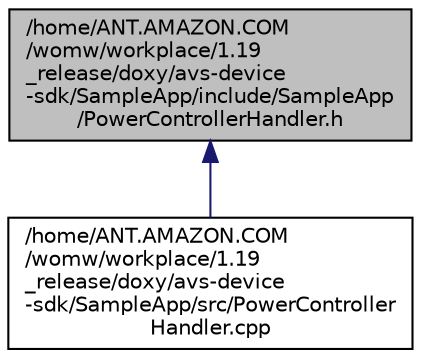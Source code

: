 digraph "/home/ANT.AMAZON.COM/womw/workplace/1.19_release/doxy/avs-device-sdk/SampleApp/include/SampleApp/PowerControllerHandler.h"
{
  edge [fontname="Helvetica",fontsize="10",labelfontname="Helvetica",labelfontsize="10"];
  node [fontname="Helvetica",fontsize="10",shape=record];
  Node45 [label="/home/ANT.AMAZON.COM\l/womw/workplace/1.19\l_release/doxy/avs-device\l-sdk/SampleApp/include/SampleApp\l/PowerControllerHandler.h",height=0.2,width=0.4,color="black", fillcolor="grey75", style="filled", fontcolor="black"];
  Node45 -> Node46 [dir="back",color="midnightblue",fontsize="10",style="solid",fontname="Helvetica"];
  Node46 [label="/home/ANT.AMAZON.COM\l/womw/workplace/1.19\l_release/doxy/avs-device\l-sdk/SampleApp/src/PowerController\lHandler.cpp",height=0.2,width=0.4,color="black", fillcolor="white", style="filled",URL="$_power_controller_handler_8cpp.html"];
}
